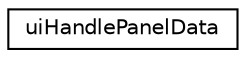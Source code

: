 digraph G
{
  edge [fontname="Helvetica",fontsize="10",labelfontname="Helvetica",labelfontsize="10"];
  node [fontname="Helvetica",fontsize="10",shape=record];
  rankdir=LR;
  Node1 [label="uiHandlePanelData",height=0.2,width=0.4,color="black", fillcolor="white", style="filled",URL="$d2/d7b/structuiHandlePanelData.html"];
}
